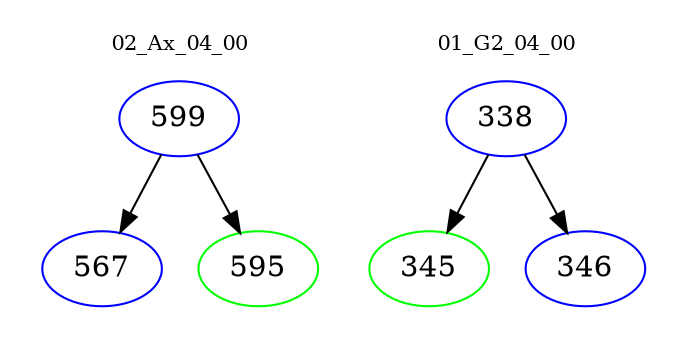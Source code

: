 digraph{
subgraph cluster_0 {
color = white
label = "02_Ax_04_00";
fontsize=10;
T0_599 [label="599", color="blue"]
T0_599 -> T0_567 [color="black"]
T0_567 [label="567", color="blue"]
T0_599 -> T0_595 [color="black"]
T0_595 [label="595", color="green"]
}
subgraph cluster_1 {
color = white
label = "01_G2_04_00";
fontsize=10;
T1_338 [label="338", color="blue"]
T1_338 -> T1_345 [color="black"]
T1_345 [label="345", color="green"]
T1_338 -> T1_346 [color="black"]
T1_346 [label="346", color="blue"]
}
}

